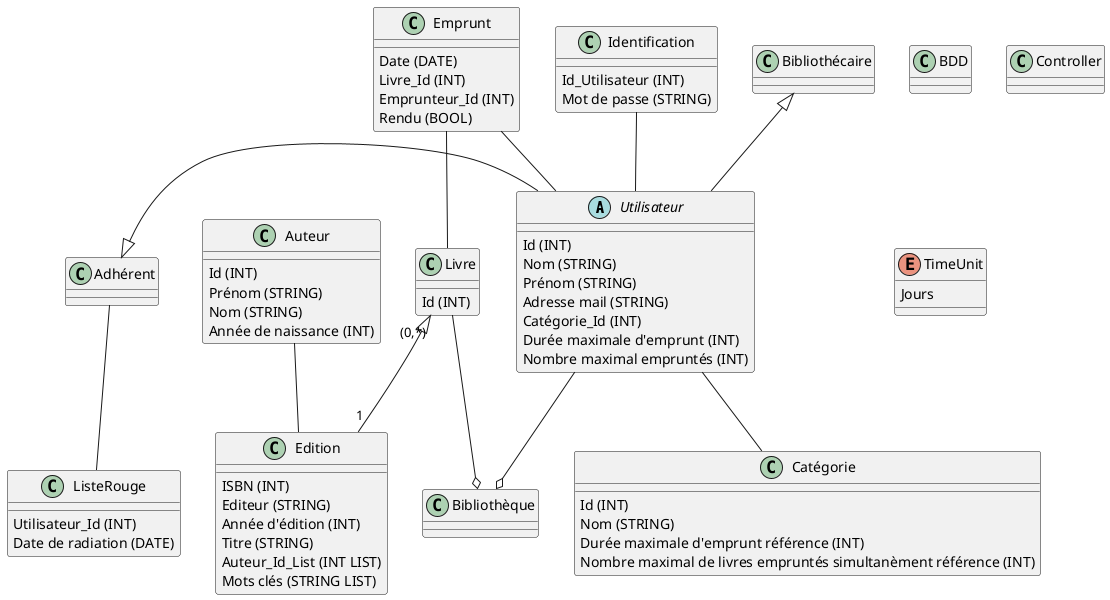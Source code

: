 @startuml
'https://plantuml.com/class-diagram

abstract class Utilisateur {
Id (INT)
Nom (STRING)
Prénom (STRING)
Adresse mail (STRING)
Catégorie_Id (INT)
Durée maximale d'emprunt (INT)
Nombre maximal empruntés (INT)

}

class Bibliothèque {
}

class BDD{
}

class Edition {
ISBN (INT)
Editeur (STRING)
Année d'édition (INT)
Titre (STRING)
Auteur_Id_List (INT LIST)
Mots clés (STRING LIST)
}

class Livre {
Id (INT)
}

class Auteur {
Id (INT)
Prénom (STRING)
Nom (STRING)
Année de naissance (INT)
}

class Emprunt {
Date (DATE)
Livre_Id (INT)
Emprunteur_Id (INT)
Rendu (BOOL)
}

class Identification {
Id_Utilisateur (INT)
Mot de passe (STRING)
}

class Adhérent {
}

Class Catégorie {
Id (INT)
Nom (STRING)
Durée maximale d'emprunt référence (INT)
Nombre maximal de livres empruntés simultanèment référence (INT)
}

class ListeRouge {
Utilisateur_Id (INT)
Date de radiation (DATE)
}

class Controller{
}

Bibliothécaire <|-- Utilisateur
Adhérent <|- Utilisateur

Livre "(0,*)" <|-- "1" Edition
Utilisateur --o Bibliothèque
Livre --o Bibliothèque

Identification -- Utilisateur
Utilisateur -- Catégorie
Adhérent -- ListeRouge
Auteur -- Edition
Emprunt -- Utilisateur
Emprunt -- Livre


enum TimeUnit {
Jours
}

@enduml